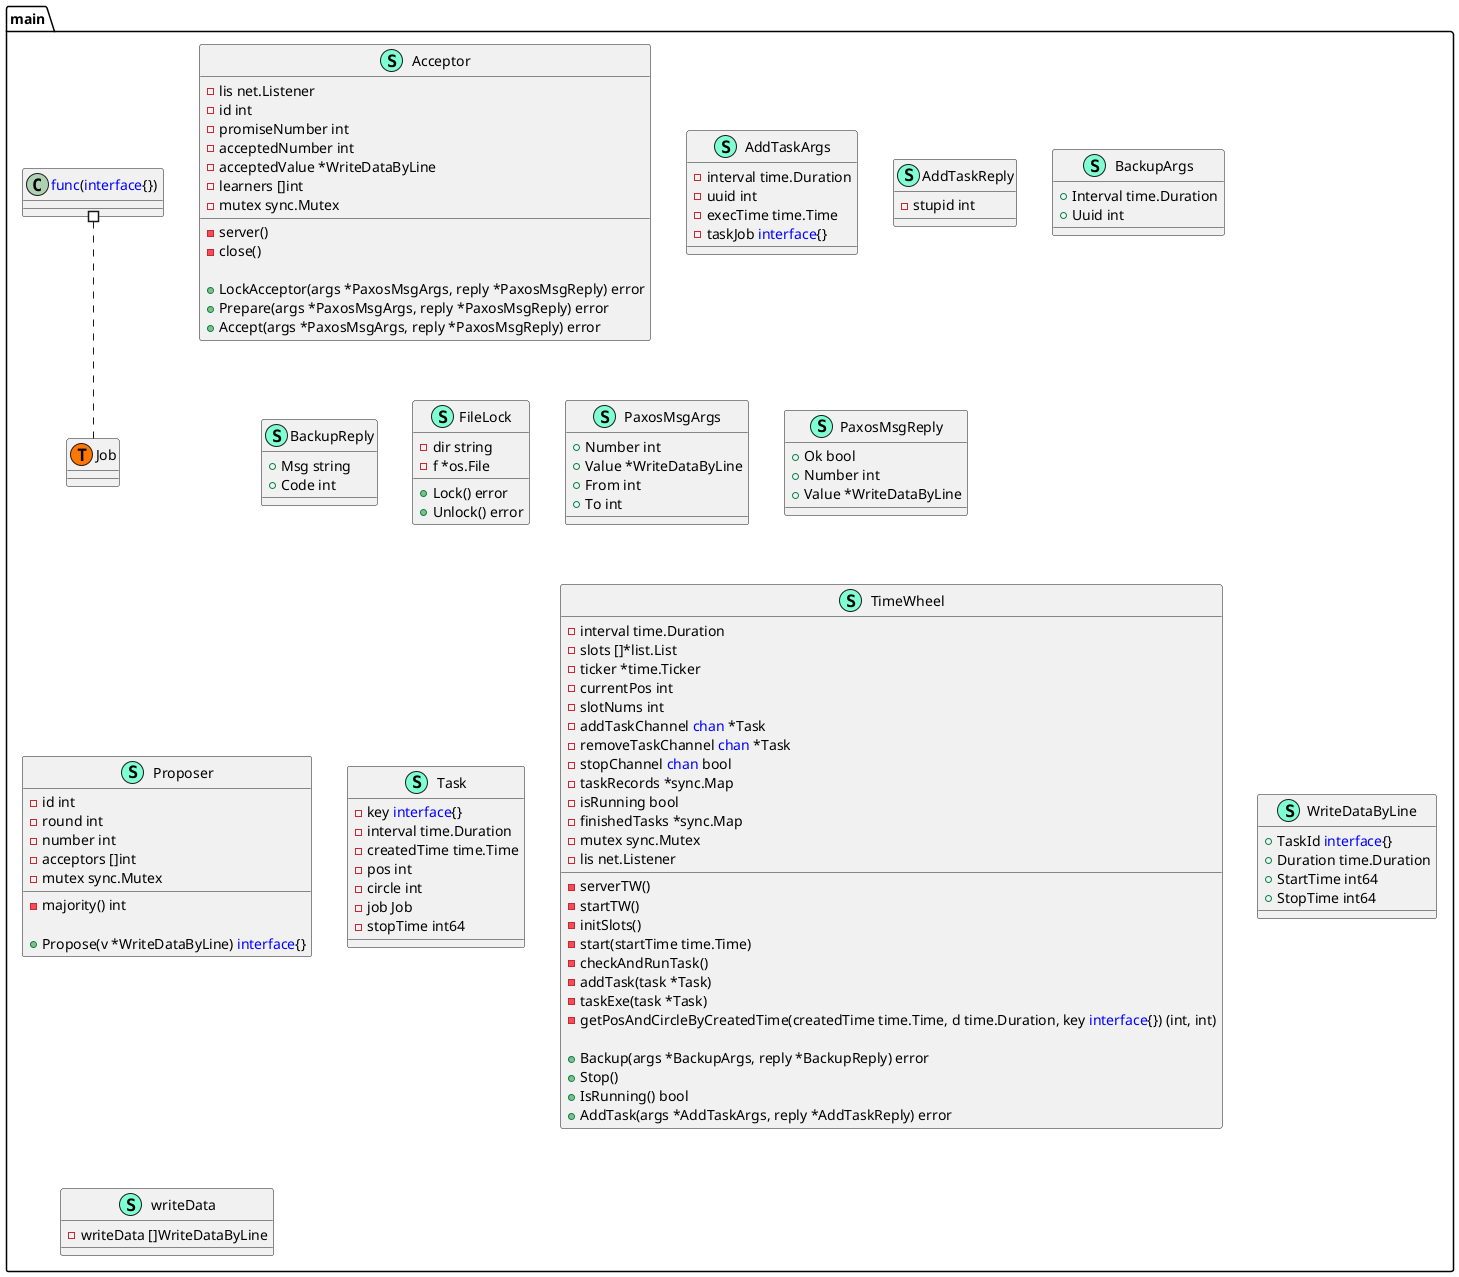@startuml
namespace main {
    class Acceptor << (S,Aquamarine) >> {
        - lis net.Listener
        - id int
        - promiseNumber int
        - acceptedNumber int
        - acceptedValue *WriteDataByLine
        - learners []int
        - mutex sync.Mutex

        - server() 
        - close() 

        + LockAcceptor(args *PaxosMsgArgs, reply *PaxosMsgReply) error
        + Prepare(args *PaxosMsgArgs, reply *PaxosMsgReply) error
        + Accept(args *PaxosMsgArgs, reply *PaxosMsgReply) error

    }
    class AddTaskArgs << (S,Aquamarine) >> {
        - interval time.Duration
        - uuid int
        - execTime time.Time
        - taskJob <font color=blue>interface</font>{}

    }
    class AddTaskReply << (S,Aquamarine) >> {
        - stupid int

    }
    class BackupArgs << (S,Aquamarine) >> {
        + Interval time.Duration
        + Uuid int

    }
    class BackupReply << (S,Aquamarine) >> {
        + Msg string
        + Code int

    }
    class FileLock << (S,Aquamarine) >> {
        - dir string
        - f *os.File

        + Lock() error
        + Unlock() error

    }
    class PaxosMsgArgs << (S,Aquamarine) >> {
        + Number int
        + Value *WriteDataByLine
        + From int
        + To int

    }
    class PaxosMsgReply << (S,Aquamarine) >> {
        + Ok bool
        + Number int
        + Value *WriteDataByLine

    }
    class Proposer << (S,Aquamarine) >> {
        - id int
        - round int
        - number int
        - acceptors []int
        - mutex sync.Mutex

        - majority() int

        + Propose(v *WriteDataByLine) <font color=blue>interface</font>{}

    }
    class Task << (S,Aquamarine) >> {
        - key <font color=blue>interface</font>{}
        - interval time.Duration
        - createdTime time.Time
        - pos int
        - circle int
        - job Job
        - stopTime int64

    }
    class TimeWheel << (S,Aquamarine) >> {
        - interval time.Duration
        - slots []*list.List
        - ticker *time.Ticker
        - currentPos int
        - slotNums int
        - addTaskChannel <font color=blue>chan</font> *Task
        - removeTaskChannel <font color=blue>chan</font> *Task
        - stopChannel <font color=blue>chan</font> bool
        - taskRecords *sync.Map
        - isRunning bool
        - finishedTasks *sync.Map
        - mutex sync.Mutex
        - lis net.Listener

        - serverTW() 
        - startTW() 
        - initSlots() 
        - start(startTime time.Time) 
        - checkAndRunTask() 
        - addTask(task *Task) 
        - taskExe(task *Task) 
        - getPosAndCircleByCreatedTime(createdTime time.Time, d time.Duration, key <font color=blue>interface</font>{}) (int, int)

        + Backup(args *BackupArgs, reply *BackupReply) error
        + Stop() 
        + IsRunning() bool
        + AddTask(args *AddTaskArgs, reply *AddTaskReply) error

    }
    class WriteDataByLine << (S,Aquamarine) >> {
        + TaskId <font color=blue>interface</font>{}
        + Duration time.Duration
        + StartTime int64
        + StopTime int64

    }
    class main.Job << (T, #FF7700) >>  {
    }
    class writeData << (S,Aquamarine) >> {
        - writeData []WriteDataByLine

    }
}


"main.<font color=blue>func</font>(<font color=blue>interface</font>{}) " #.. "main.Job"
@enduml
